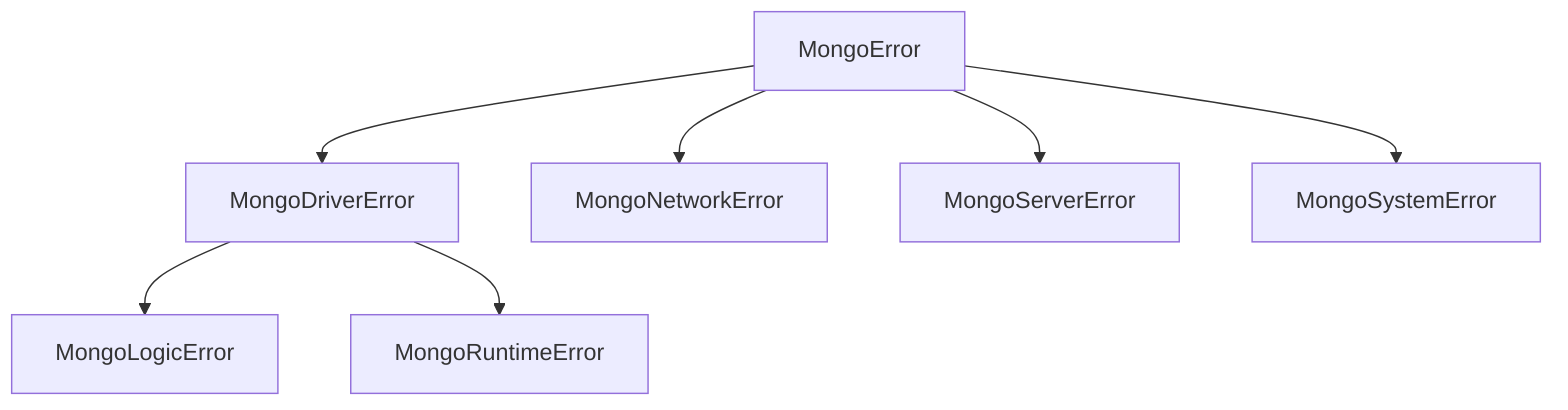 graph TD
    MongoError --> MongoDriverError
    MongoError --> MongoNetworkError
    MongoError --> MongoServerError
    MongoError --> MongoSystemError
    MongoDriverError --> MongoLogicError
    MongoDriverError --> MongoRuntimeError